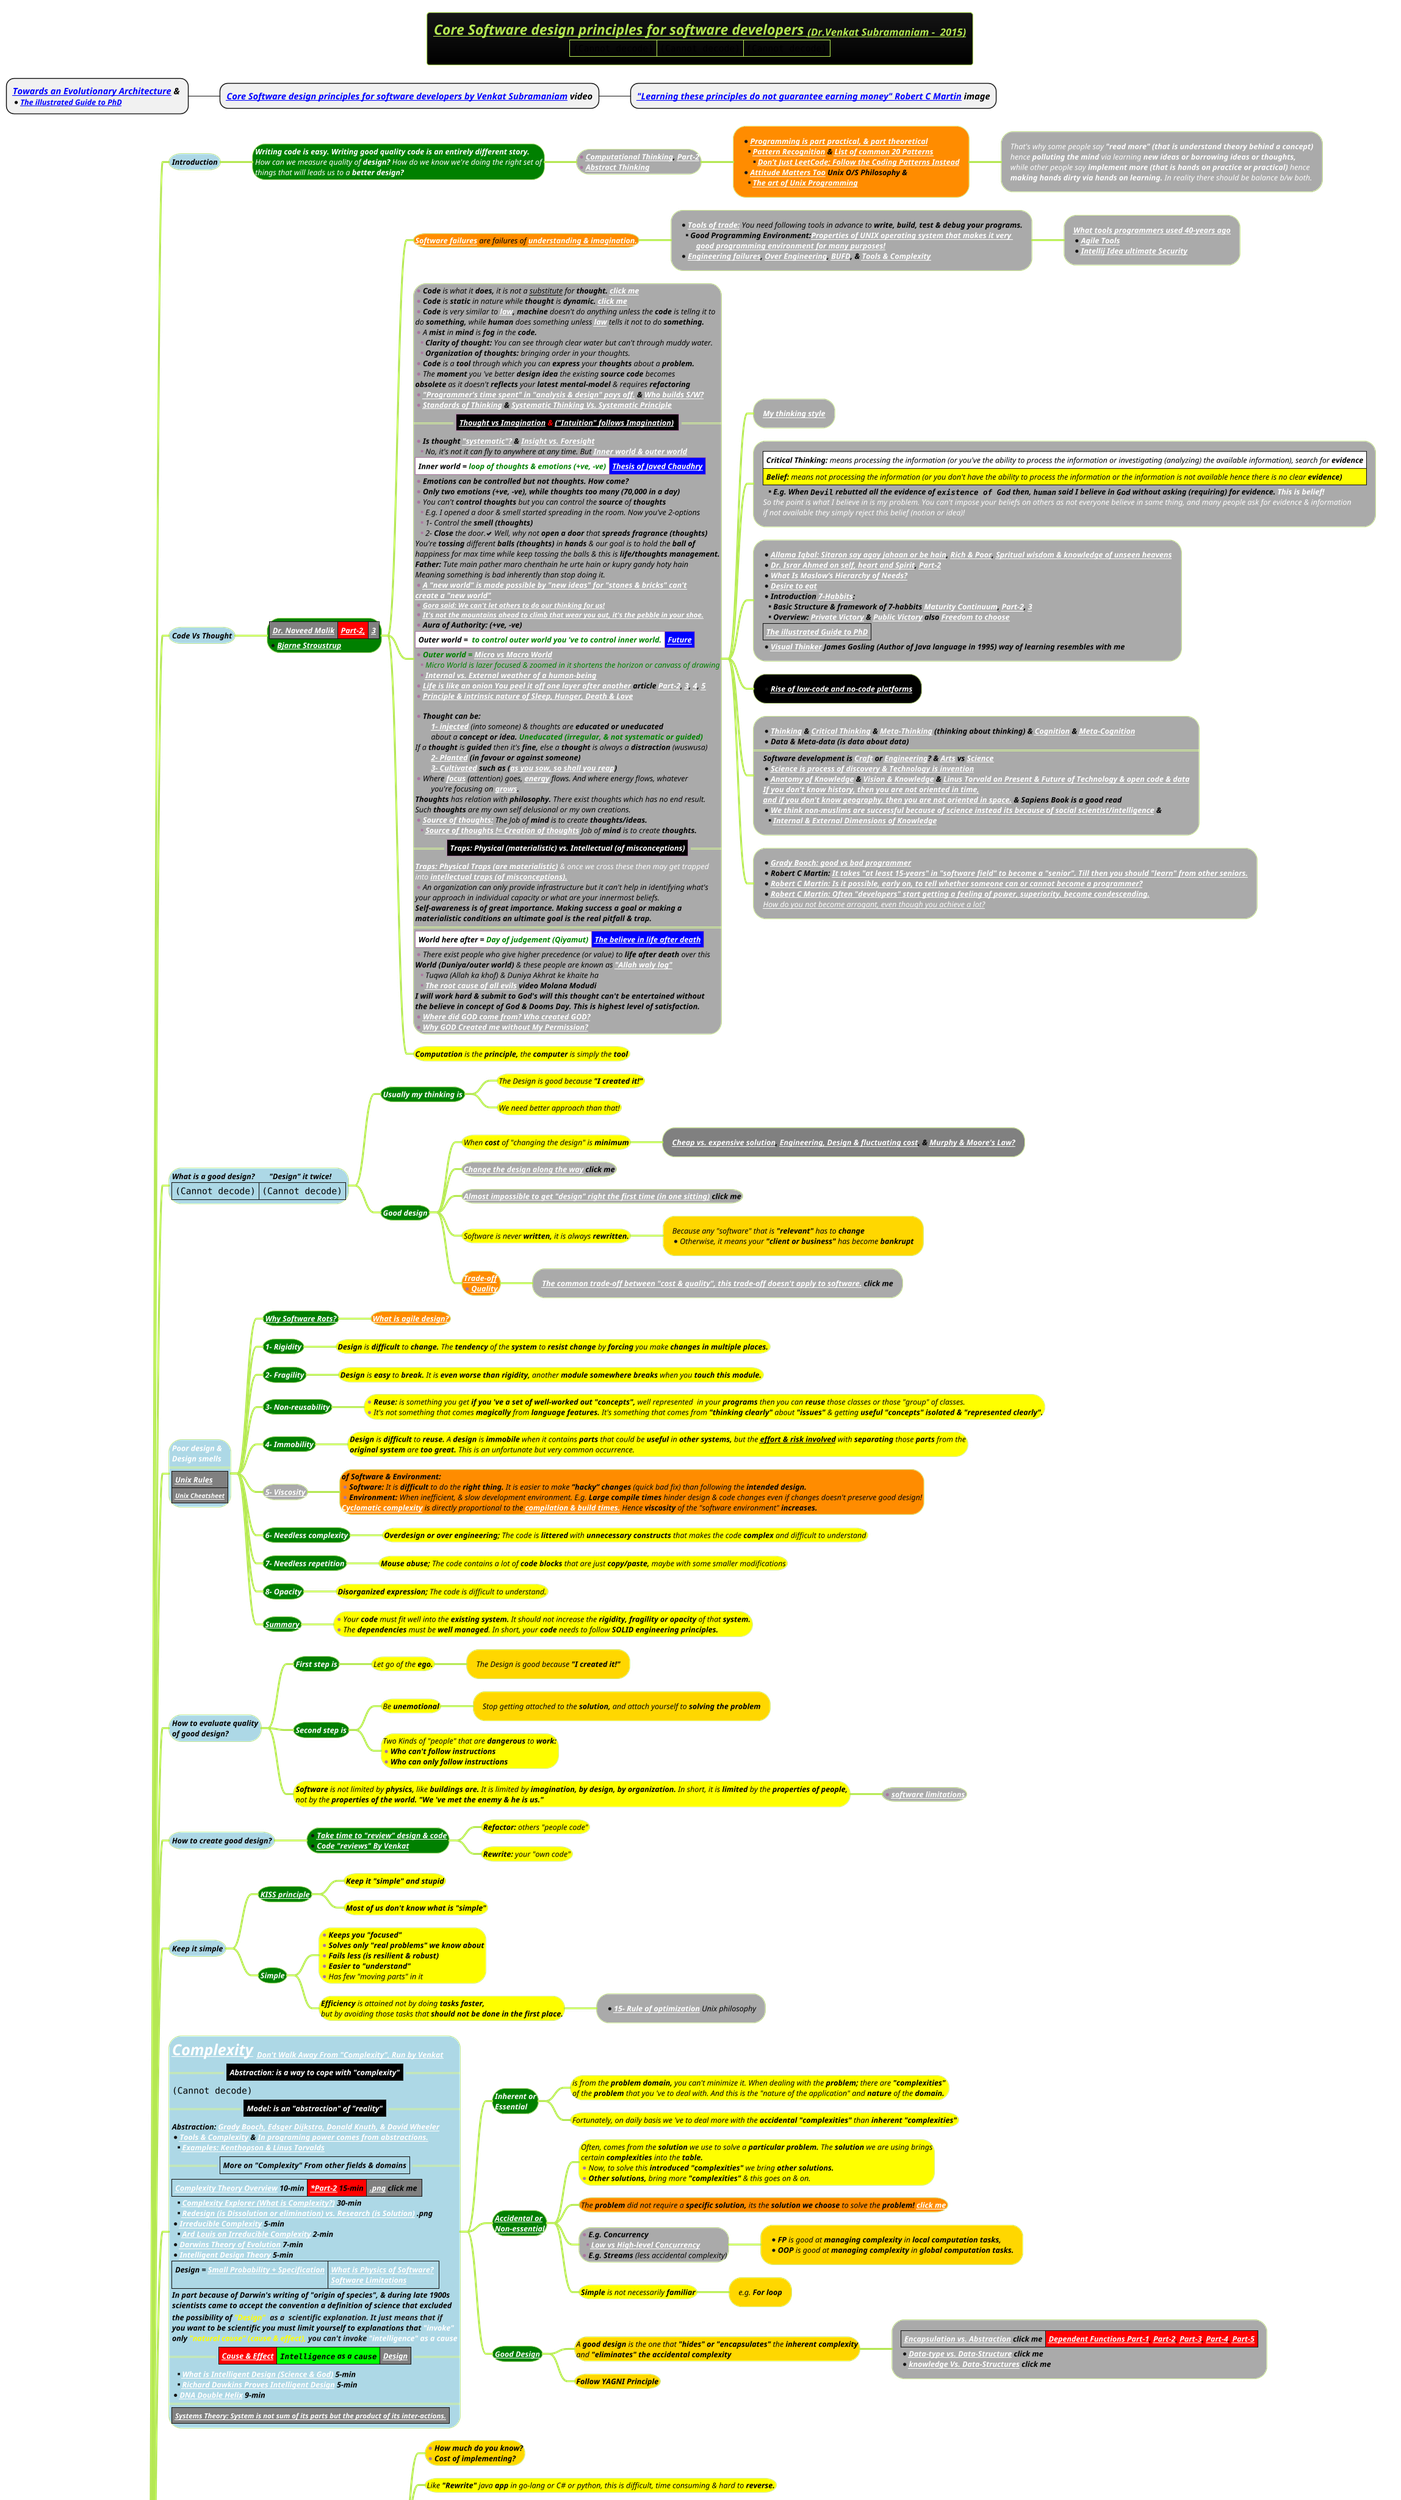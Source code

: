 @startmindmap
title =<i><b><u><size:18>Core Software design principles for software developers <size:12>(Dr.Venkat Subramaniam -  2015) \n|<img:images/img_128.jpg{scale=.35}>|<img:images/img_772.png>|<img:images/img_773.png{scale=.8}>|

* <i><b>[[docs/3-programming-languages/Venkat-Subramaniam/Towards-an-Evolutionary-Architecture.puml Towards an Evolutionary Architecture]] & \n*<i><color #black><size:12><b>[[docs/3-programming-languages/Venkat-Subramaniam/the-illustrated-guide-to-PhD.puml The illustrated Guide to PhD]]
** <i><b>[[https://www.youtube.com/watch?v=llGgO74uXMI&ab_channel=Devoxx Core Software design principles for software developers by Venkat Subramaniam]] video
*** <i><b>[[docs/3-programming-languages/Venkat-Subramaniam/images/img_59.png "Learning these principles do not guarantee earning money" Robert C Martin]] image
caption |<img:images/img_771.png>|\n|<img:images-reuseable/43-evolution-and-birth-of-new-platforms.png>|
!theme hacker
'let it stay white, you can change it to yellow if needed or green or some clear color
skinparam hyperlinkColor white

*[#darkblue] <color #white><i>Core Software design \n<color #white><i>principles for software \n<color #white><i>developers\n<img:images/img_254.png{scale=.246}>
**[#lightblue] <i><color #black><size:12>Introduction
***[#green]:<i><color #white><size:12><b>Writing code is easy. Writing good quality code is an entirely different story.
<i><color #white><size:12>How can we measure quality of **design?** How do we know we're doing the right set of
<i><color #white><size:12>things that will leads us to a <b>better design?;
****[#a] *<i><color #black><size:12><b>[[docs/3-programming-languages/Venkat-Subramaniam/images/img_268.png Computational Thinking]], [[docs/3-programming-languages/Venkat-Subramaniam/images/img_710.png Part-2]]\n*<i><color #black><size:12><b>[[docs/1-Requirement-Engineering/Abstract-Thinking.puml Abstract Thinking]]
*****[#darkorange]:*<i><color #black><size:12><b>[[docs/3-programming-languages/Venkat-Subramaniam/images/img_268.png Programming is part practical, & part theoretical]]
**<i><color #black><size:12><b>[[docs/3-programming-languages/Venkat-Subramaniam/images/img_620.png Pattern Recognition]] & [[docs/3-programming-languages/Venkat-Subramaniam/images/img_621.png List of common 20 Patterns]]
***<i><color #black><size:12><b>[[https://levelup.gitconnected.com/dont-just-leetcode-follow-the-coding-patterns-instead-4beb6a197fdb Don’t Just LeetCode; Follow the Coding Patterns Instead]]
*<i><color #black><size:12><b>[[docs/3-programming-languages/Venkat-Subramaniam/images/img_285.png Attitude Matters Too]] Unix O/S Philosophy &
**<i><color #black><size:12><b>[[docs/3-programming-languages/Venkat-Subramaniam/The-art-of-UNIX-Programming.puml The art of Unix Programming]];
******[#a]:<i><color #white><size:12>That's why some people say <b>"read more" (that is understand theory behind a concept)
<i><color #white><size:12>hence **polluting the mind** via learning <b>new ideas or borrowing ideas or thoughts,
<i><color #white><size:12>while other people say **implement more (that is hands on practice or practical)** hence
<i><color #white><size:12>**making hands dirty via hands on learning.** In reality there should be balance b/w both.;

**[#lightblue] <i><color #black><size:12>Code Vs Thought
***[#green]:|<#grey><i><color #white><size:12><b>[[docs/3-programming-languages/Venkat-Subramaniam/images/img_475.png Dr. Naveed Malik]]|<#red><i><color #white><size:12><b>[[docs/3-programming-languages/Venkat-Subramaniam/images-reuseable/56-Program-Testing.png Part-2,]]|<#grey><i><color #white><size:12><b>[[docs/3-programming-languages/Venkat-Subramaniam/images/img_0239.png 3]]|
*<i><color #white><size:12><b>[[docs/3-programming-languages/Venkat-Subramaniam/images/img_268.png Bjarne Stroustrup]];
****[#darkorange] <i><color #black><size:12>**[[docs/3-programming-languages/Venkat-Subramaniam/images/img_0239.png Software failures]]** are failures of <b>[[docs/3-programming-languages/Venkat-Subramaniam/images/img_0239.png understanding & imagination.]]

*****[#a]:*<i><color #black><size:12>**[[docs/3-programming-languages/Venkat-Subramaniam/images/img_137.png Tools of trade:]]** You need following tools in advance to <b>write, build, test & debug your programs.
**<i><color #black><size:12><b>Good Programming Environment:[[docs/3-programming-languages/Venkat-Subramaniam/images/img_786.png Properties of UNIX operating system that makes it very ]]
<i><color #black><size:12><b>\t[[docs/3-programming-languages/Venkat-Subramaniam/images/img_786.png good programming environment for many purposes!]]
*<i><color #black><size:12><b>[[docs/3-programming-languages/Venkat-Subramaniam/images/img_156.png Engineering failures]], [[docs/3-programming-languages/Venkat-Subramaniam/images/img_530.png Over Engineering]], [[docs/3-programming-languages/Venkat-Subramaniam/images/img_556.png BUFD]], & [[docs/3-programming-languages/Venkat-Subramaniam/images/img_730.png Tools & Complexity]];
******[#a]:<i><color #black><size:12><b>[[docs/3-programming-languages/Venkat-Subramaniam/images/img_284.png What tools programmers used 40-years ago]]
*<i><color #black><size:12><b>[[docs/3-programming-languages/Venkat-Subramaniam/images/img_467.png Agile Tools]]
*<i><color #black><size:12><b>[[docs/3-programming-languages/Venkat-Subramaniam/images/img_844.png Intellij Idea ultimate Security]];

****[#a]:*<i><color #black><size:12>**Code** is what it **does,** it is not a <U>substitute</u> for <b>thought. [[docs/3-programming-languages/Venkat-Subramaniam/images/img_132.png click me]]
*<i><color #black><size:12>**Code** is **static** in nature while **thought** is <b>dynamic. [[docs/3-programming-languages/Venkat-Subramaniam/images/img_133.png click me]]
*<i><color #black><size:12>**Code** is very similar to **[[docs/3-programming-languages/Venkat-Subramaniam/My-Rights-in-Legal-Interactions-in-Pakistan.puml law]], machine** doesn't do anything unless the **code** is tellng it to
<i><color #black><size:12>do **something,** while **human** does something unless **[[docs/3-programming-languages/Venkat-Subramaniam/My-Rights-in-Legal-Interactions-in-Pakistan.puml law]]** tells it not to do <b>something.
*<i><color #black><size:12>A **mist** in **mind** is **fog** in the **code.**
**<i><color #black><size:12>**Clarity of thought:** You can see through clear water but can't through muddy water.
**<i><color #black><size:12>**Organization of thoughts:** bringing order in your thoughts.
*<i><color #black><size:12>**Code** is a **tool** through which you can **express** your **thoughts** about a <b>problem.
*<i><color #black><size:12>The **moment** you 've better **design idea** the existing **source code** becomes
<i><color #black><size:12>**obsolete** as it doesn't **reflects** your **latest mental-model** & requires <b>refactoring
*<i><color #black><size:12><b>[[docs/3-programming-languages/Venkat-Subramaniam/images/img_420.png "Programmer's time spent" in "analysis & design" pays off.]] & [[docs/3-programming-languages/Venkat-Subramaniam/images/img_63.png Who builds S/W?]]
*<i><color #black><size:12><b>[[https://www.youtube.com/watch?v=wfGhuv3BlTI&list=LL&index=11&pp=gAQBiAQB&ab_channel=SystemsInnovation Standards of Thinking]] & [[docs/3-programming-languages/Venkat-Subramaniam/images/img_515.png Systematic Thinking Vs. Systematic Principle]]
==|<#black><i><color #red><size:12><b>[[docs/3-programming-languages/Venkat-Subramaniam/images/img_526.png Thought vs Imagination]] & [[docs/3-programming-languages/Venkat-Subramaniam/images/img_592.png ("Intuition" follows Imagination)]] |==
*<i><color #black><size:12><b>Is thought [[docs/3-programming-languages/Venkat-Subramaniam/images/img_515.png "systematic"?]] & [[docs/3-programming-languages/Venkat-Subramaniam/images/img_597.png Insight vs. Foresight]]
**<i><color #black><size:12>No, it's not it can fly to anywhere at any time. But <b>[[docs/3-programming-languages/Venkat-Subramaniam/inner-world-vs-outer-world.puml Inner world & outer world]]
|<#white><i><color #black><size:12><b>Inner world = <color #green>loop of thoughts & emotions (+ve, -ve)|<#blue><i><color #white><size:12><b>[[docs/3-programming-languages/Venkat-Subramaniam/images/img_516.png Thesis of Javed Chaudhry]]|
*<i><color #black><size:12><b>Emotions can be controlled but not thoughts. How come?
*<i><color #black><size:12><b>Only two emotions (+ve, -ve), while thoughts too many (70,000 in a day)
*<i><color #black><size:12>You can't **control thoughts** but you can control the **source** of <b>thoughts
**<i><color #black><size:12>E.g. I opened a door & smell started spreading in the room. Now you've 2-options
**<i><color #black><size:12>1- Control the <b>smell (thoughts)
**<i><color #black><size:12>2- **Close** the door.<&check> Well, why not **open a door** that <b>spreads fragrance (thoughts)
<i><color #black><size:12>You're **tossing** different **balls (thoughts)** in **hands** & our goal is to hold the <b>ball of
<i><color #black><size:12>happiness for max time while keep tossing the balls & this is <b>life/thoughts management.
<i><color #black><size:12>**Father:** Tute main pather maro chenthain he urte hain or kupry gandy hoty hain
<i><color #black><size:12>Meaning something is bad inherently than stop doing it.
*<i><color #black><size:12><b>[[docs/3-programming-languages/Venkat-Subramaniam/images/img_663.png A "new world" is made possible by "new ideas" for "stones & bricks" can't]]
<i><color #black><size:12><b>[[docs/3-programming-languages/Venkat-Subramaniam/images/img_663.png create a "new world"]]
*<i><color #black><size:11><b>[[docs/3-programming-languages/Venkat-Subramaniam/images/img_662.png Gora said: We can't let others to do our thinking for us!]]
*<i><color #black><size:11><b>[[docs/3-programming-languages/Venkat-Subramaniam/images/img_662.png It's not the mountains ahead to climb that wear you out, it's the pebble in your shoe.]]
*<i><color #black><size:12><b>Aura of Authority: (+ve, -ve)
|<#white><i><color #black><size:12><b>Outer world = <color #green> to control outer world you 've to <b>control inner world.|<#blue><i><color #white><size:12><b>[[docs/3-programming-languages/Venkat-Subramaniam/images/img_517.png Future]]|
*<i><color #green><size:12>**Outer world =** <b>[[docs/3-programming-languages/Venkat-Subramaniam/Micro-vs-Macro-World.puml Micro vs Macro World]]
**<i><color #green><size:12>Micro World is lazer focused & zoomed in it shortens the horizon or canvass of drawing
**<b><i><color #green><size:12>[[docs/3-programming-languages/Venkat-Subramaniam/images/img_593.png Internal vs. External weather of a human-being]]
*<i><color #black><size:12><b>[[docs/3-programming-languages/Venkat-Subramaniam/Life-is-like-an-onion-You-peel-it-off-one-layer-after-another.adoc Life is like an onion You peel it off one layer after another]] article [[docs/3-programming-languages/Venkat-Subramaniam/images/img_641.png Part-2]], [[docs/3-programming-languages/Venkat-Subramaniam/images/img_642.png 3]], [[docs/3-programming-languages/Venkat-Subramaniam/images/img_643.png 4]], [[docs/3-programming-languages/Venkat-Subramaniam/images/img_644.png 5]]
*<i><color #black><size:12>**[[docs/3-programming-languages/Venkat-Subramaniam/images/img_646.png Principle & intrinsic nature of Sleep, Hunger, Death & Love]]**

*<i><color #black><size:12>**Thought can be:**
<i><color #black><size:12>\t**[[docs/3-programming-languages/Venkat-Subramaniam/images/img_2.jpg 1- injected]]** (into someone) & thoughts are <b>educated or uneducated
<i><color #black><size:12>\tabout a <b>concept or idea. <color #green>Uneducated (irregular, & not systematic or guided)
<i><color #black><size:12>If a **thought** is **guided** then it's **fine,** else a **thought** is always a **distraction** (wuswusa)
<i><color #black><size:12><b>\t[[docs/3-programming-languages/Venkat-Subramaniam/images/img_2.jpg 2- Planted]] (in favour or against someone)
<i><color #black><size:12><b>\t[[docs/3-programming-languages/Venkat-Subramaniam/images/img_2.jpg 3- Cultivated]] such as ([[docs/3-programming-languages/Venkat-Subramaniam/images/img_622.png as you sow, so shall you reap]])
*<i><color #black><size:12>Where **[[docs/3-programming-languages/Venkat-Subramaniam/images/img_660.png focus]]** (attention) goes, **[[docs/3-programming-languages/Venkat-Subramaniam/images/img_660.png energy]]** flows. And where energy flows, whatever
<i><color #black><size:12>\tyou're focusing on <b>[[docs/3-programming-languages/Venkat-Subramaniam/images/img_660.png grows]].
<i><color #black><size:12>**Thoughts** has relation with **philosophy.** There exist thoughts which has no end result.
<i><color #black><size:12>Such **thoughts** are my own self delusional or my own creations.
*<i><color #black><size:12>**[[docs/3-programming-languages/Venkat-Subramaniam/inner-world-vs-outer-world.puml Source of thoughts:]]** The Job of **mind** is to create <b>thoughts/ideas.
**<i><color #black><size:12>**[[docs/3-programming-languages/Venkat-Subramaniam/images/img_513.png Source of thoughts != Creation of thoughts]]** Job of **mind** is to create <b>thoughts.
==|<#black><i><color #white><size:12><b>Traps: Physical (materialistic) vs. Intellectual (of misconceptions)|==
<i><color #white><size:12>**[[docs/3-programming-languages/Venkat-Subramaniam/images/img_350.png Traps: Physical Traps (are materialistic)]]** & once we cross these then may get trapped
<i><color #white><size:12>into <b>[[docs/3-programming-languages/Venkat-Subramaniam/images/img_350.png intellectual traps (of misconceptions).]]
*<i><size:12><color #black>An organization can only provide infrastructure but it can't help in identifying what's
<i><size:12><color #black>your approach in individual capacity or what are your innermost beliefs.
<i><size:12><color #black><b>Self-awareness is of great importance. Making success a goal or making a
<i><size:12><color #black><b>materialistic conditions an ultimate goal is the real pitfall & trap.
====
|<#white><i><color #black><size:12><b>World here after =<color #green> Day of judgement (Qiyamut)|<#blue><i><color #white><size:12><b>[[https://www.youtube.com/watch?v=YWV1A0j69CI&ab_channel=HidayahVictory The believe in life after death]]|
*<i><color #black><size:12>There exist people who give higher precedence (or value) to **life after death** over this
<i><color #black><size:12>**World (Duniya/outer world)** & these people are known as <b>[[docs/3-programming-languages/Venkat-Subramaniam/images/img_563.png "Allah waly log"]]
**<i><color #black><size:12>Tuqwa (Allah ka khof) & Duniya Akhrat ke khaite ha
**<i><color #black><size:12><b>[[https://www.youtube.com/watch?v=CLhHwVy5sZQ&list=LL&index=15&ab_channel=Let%27sExploreOurDeen The root cause of all evils]] video Molana Modudi
<i><color #black><size:12><b>I will work hard & submit to God's will this thought can't be entertained without
<i><color #black><size:12><b>the believe in concept of God & Dooms Day. This is highest level of satisfaction.
*<i><color #black><size:12><b>[[https://www.youtube.com/watch?v=YWV1A0j69CI&ab_channel=HidayahVictory Where did GOD come from? Who created GOD?]]
*<i><color #black><size:12><b>[[https://www.youtube.com/watch?v=5Vt3tPgJkcY&t=246s&ab_channel=HidayahPortal Why GOD Created me without My Permission?]];

*****[#a] <i><color #black><size:12><b>[[docs/3-programming-languages/Venkat-Subramaniam/images/img_861.png My thinking style]]
*****[#a]:|<#white><i><color #black><size:12><b>Critical Thinking: </b>means processing the information (or you've the ability to process the information or investigating (analyzing) the available information), search for <b>evidence|
|<#yellow><i><color #black><size:12><b>Belief: </b>means not processing the information (or you don't have the ability to process the information or the information is not available hence there is no clear <b>evidence)|
**<i><color #black><size:12><b>E.g. When ""Devil"" rebutted all the evidence of ""existence of God"" then, ""human"" said I believe in ""God"" without asking (requiring) for evidence. <color #white>This is belief!
<i><color #white><size:12>So the point is what I believe in is my problem. You can't impose your beliefs on others as not everyone believe in same thing, and many people ask for evidence & information
<i><color #white><size:12>if not available they simply reject this belief (notion or idea)!;

*****[#a]:*<i><color #black><size:12><b>[[docs/3-programming-languages/Venkat-Subramaniam/images/img_647.png Allama Iqbal: Sitaron say agay jahaan or be hain]], [[docs/3-programming-languages/Venkat-Subramaniam/images/img_664.png Rich & Poor]], [[docs/3-programming-languages/Venkat-Subramaniam/images/img_665.png Spritual wisdom & knowledge of unseen heavens]]
*<i><color #black><size:12><b>[[docs/3-programming-languages/Venkat-Subramaniam/images/img_648.png Dr. Israr Ahmed on self, heart and Spirit]], [[docs/3-programming-languages/Venkat-Subramaniam/images/img_649.png Part-2]]
*<i><color #black><size:12><b>[[docs/3-programming-languages/Venkat-Subramaniam/images/img_650.png What Is Maslow’s Hierarchy of Needs?]]
*<i><color #black><size:12><b>[[docs/3-programming-languages/Venkat-Subramaniam/images/img_651.png Desire to eat]]
*<i><color #black><size:12><b>Introduction [[docs/3-programming-languages/Venkat-Subramaniam/images/img_653.png 7-Habbits]]:
**<i><color #black><size:12><b>Basic Structure & framework of 7-habbits [[docs/3-programming-languages/Venkat-Subramaniam/images/img_657.png Maturity Continuum]], [[docs/3-programming-languages/Venkat-Subramaniam/images/img_658.png Part-2]], [[docs/3-programming-languages/Venkat-Subramaniam/images/img_659.png 3]]
**<i><color #black><size:12><b>Overview: [[docs/3-programming-languages/Venkat-Subramaniam/images/img_654.png Private Victory]] & [[docs/3-programming-languages/Venkat-Subramaniam/images/img_655.png Public Victory]] also [[docs/3-programming-languages/Venkat-Subramaniam/images/img_656.png Freedom to choose]]
|<i><color #black><size:12><b>[[docs/3-programming-languages/Venkat-Subramaniam/the-illustrated-guide-to-PhD.puml The illustrated Guide to PhD]]|
*<i><color #black><size:12><b>[[docs/3-programming-languages/Venkat-Subramaniam/images/img_827.png Visual Thinker]] James Gosling (Author of Java language in 1995) way of learning resembles with me;

*****[#black] *<i><color #black><size:12><b>[[docs/3-programming-languages/Venkat-Subramaniam/images/img_629.png Rise of low-code and no-code platforms]]

*****[#a]:*<i><color #black><size:12><b>[[docs/1-Requirement-Engineering/Critical-Thinking.puml Thinking]] & [[docs/1-Requirement-Engineering/Critical-Thinking.puml Critical Thinking]] & [[docs/1-Requirement-Engineering/Critical-Thinking.puml Meta-Thinking]] (thinking about thinking) & [[docs/1-Requirement-Engineering/Critical-Thinking.puml Cognition]] & [[docs/1-Requirement-Engineering/Critical-Thinking.puml Meta-Cognition]]
*<i><color #black><size:12><b>Data & Meta-data (is data about data)
====
<i><color #black><size:12><b>Software development is [[docs/3-programming-languages/Venkat-Subramaniam/images/img_577.png Craft]] or [[docs/3-programming-languages/Venkat-Subramaniam/images/img_576.png Engineering]]? & [[docs/3-programming-languages/Venkat-Subramaniam/images/img_579.png Arts]] vs [[docs/3-programming-languages/Venkat-Subramaniam/images/img_578.png Science]]
*<i><color #black><size:12><b>[[docs/3-programming-languages/Venkat-Subramaniam/images/img_591.png Science is process of discovery & Technology is invention]]
*<i><color #black><size:12><b>[[docs/books/selfanalysis/anatomy-of-knowledge.puml Anatomy of Knowledge]] & [[docs/3-programming-languages/Venkat-Subramaniam/images/img_779.png Vision & Knowledge]] & [[docs/3-programming-languages/Venkat-Subramaniam/images/img_780.png Linus Torvald on Present & Future of Technology & open code & data]]
<i><color #black><size:12><b>[[docs/3-programming-languages/Venkat-Subramaniam/images/img_594.png If you don't know history, then you are not oriented in time,]]
<i><color #black><size:12><b>[[docs/3-programming-languages/Venkat-Subramaniam/images/img_594.png and if you don't know geography, then you are not oriented in space.]] & Sapiens Book is a good read
*<i><color #black><size:12><b>[[docs/3-programming-languages/Venkat-Subramaniam/images/img_595.png We think non-muslims are successful because of science instead its because of social scientist/intelligence]] &
**<i><color #black><size:12><b>[[docs/3-programming-languages/Venkat-Subramaniam/images/img_595.png Internal & External Dimensions of Knowledge]];

*****[#a]:*<i><color #black><size:12><b>[[docs/3-programming-languages/Venkat-Subramaniam/images/img_134.png Grady Booch: good vs bad programmer]]
*<i><color #black><size:12><b>Robert C Martin: [[docs/3-programming-languages/Venkat-Subramaniam/images/img_146.png It takes "at least 15-years" in "software field" to become a "senior". Till then you should "learn" from other seniors.]]
*<i><color #black><size:12><b>[[docs/3-programming-languages/Venkat-Subramaniam/images/img_135.png Robert C Martin: Is it possible, early on, to tell whether someone can or cannot become a programmer?]]
*<i><color #black><size:12><b>[[docs/3-programming-languages/Venkat-Subramaniam/images/img_136.png Robert C Martin: Often "developers" start getting a feeling of power, superiority, become condescending.]]
<i><color #black><size:12>[[docs/3-programming-languages/Venkat-Subramaniam/images/img_136.png How do you not become arrogant, even though you achieve a lot?]];

****[#yellow] <i><color #black><size:12>**Computation** is the **principle,** the **computer** is simply the <b>tool
**[#lightblue]:<i><color #black><size:12>What is a good design? \t "Design" it twice!
|<img:images/img_600.png{scale=.4}>|<img:images/img_709.png{scale=.72}>|;
***[#green] <i><color #white><size:12><b>Usually my thinking is
****[#yellow] <i><color #black><size:12>The Design is good because <b>"I created it!"
****[#yellow] <i><color #black><size:12>We need better approach than that!
***[#green] <i><color #white><size:12><b>Good design
****[#yellow] <i><color #black><size:12>When **cost** of "changing the design" is <b>minimum
*****[#grey] <b><i><color #black><size:12>[[docs/3-programming-languages/Venkat-Subramaniam/images/img_741.png Cheap vs. expensive solution]], [[docs/3-programming-languages/Venkat-Subramaniam/images/img_752.png Engineering, Design & fluctuating cost]], & [[docs/3-programming-languages/Venkat-Subramaniam/images/img_274.png Murphy & Moore's Law?]]
****[#a] <b><i><color #black><size:12>[[docs/3-programming-languages/Venkat-Subramaniam/images/img_98.png Change the design along the way]] click me
****[#a] <i><color #black><size:12><b>[[docs/3-programming-languages/Venkat-Subramaniam/images/img_98.png Almost impossible to get "design" right the first time (in one sitting)]] click me
****[#yellow] <i><color #black><size:12>Software is never **written,** it is always <b>rewritten.
*****[#gold] <i><color #black><size:12>Because any "software" that is **"relevant"** has to <b>change\n*<i><color #black><size:12>Otherwise, it means your **"client or business"** has become <b>bankrupt
****[#darkorange] <i><color #white><size:12><b>[[docs/3-programming-languages/Venkat-Subramaniam/images/img_241.png Trade-off]] \n*<i><color #white><size:12><b>[[docs/3-programming-languages/Venkat-Subramaniam/images-reuseable/36-software-architecture-charateristics.png Quality]]
*****[#a] <b><i><color #black><size:12>[[docs/3-programming-languages/Venkat-Subramaniam/images/img_241.png The common trade-off between "cost & quality", this trade-off doesn't apply to software.]] click me

**[#lightblue] <i><color #white><size:12><b>Poor design &\n<i><color #white><size:12><b>Design smells \n====\n|<#grey><i><color #white><size:12><b>[[docs/3-programming-languages/Venkat-Subramaniam/images/img_719.png Unix Rules]]|\n|<#grey><i><color #white><size:10><b>[[docs/3-programming-languages/Venkat-Subramaniam/images/img_707.drawio.png Unix Cheatsheet]]|
***[#green] <i><color #white><size:12><b>[[docs/3-programming-languages/Venkat-Subramaniam/what-is-agile-design.puml Why Software Rots?]]
****[#darkorange] <i><color #white><size:12><b>[[docs/3-programming-languages/Venkat-Subramaniam/what-is-agile-design.puml What is agile design?]]
***[#green] <i><color #white><size:12><b>1- Rigidity
****[#yellow] <i><color #black><size:12>**Design** is **difficult** to <b>change.</b> The **tendency** of the **system** to **resist change** by **forcing** you make <b>changes in multiple places.
***[#green] <i><color #white><size:12><b>2- Fragility
****[#yellow] <i><color #black><size:12>**Design** is **easy** to <b>break. </b>It is **even worse than rigidity,** another **module somewhere breaks** when you <b>touch this module.
***[#green] <i><color #white><size:12><b>3- Non-reusability
****[#yellow]:*<i><color #black><size:12>**Reuse:** is something you get **if you 've a set of well-worked out "concepts",** well represented  in your **programs** then you can **reuse** those classes or those "group" of classes.
*<i><color #black><size:12>It's not something that comes **magically** from **language features.** It's something that comes from **"thinking clearly"** about **"issues"** & getting <b>useful "concepts" isolated & "represented clearly".;
***[#green] <i><color #white><size:12><b>4- Immobility
****[#yellow]:<i><color #black><size:12>**Design** is **difficult** to <b>reuse.</b> A **design** is **immobile** when it contains **parts** that could be **useful** in **other systems,** but the <u><b>effort & risk involved</b></u> with **separating** those **parts** from the
<i><color #black><size:12>**original system** are **too great.** This is an unfortunate but very common occurrence.;
***[#a] <i><color #white><size:12><b>[[docs/3-programming-languages/Venkat-Subramaniam/images/img_511.png 5- Viscosity]]
****[#darkorange]:<i><color #black><size:12><b>of Software & Environment:
*<i><color #black><size:12>**Software:** It is **difficult** to do the <b>right thing.</b> It is easier to make **”hacky” changes** (quick bad fix) than following the <b>intended design.
*<i><color #black><size:12>**Environment:** When inefficient, & slow development environment. E.g. **Large compile times** hinder design & code changes even if changes doesn't preserve good design!
<i><color #black><size:12>**[[docs/3-programming-languages/Venkat-Subramaniam/images/img_661.png Cyclomatic complexity]]** is directly proportional to the <b>[[docs/3-programming-languages/Venkat-Subramaniam/images/img_661.png compilation & build times.]]</b> Hence **viscosity** of the "software environment" <b>increases.;
***[#green] <i><color #white><size:12><b>6- Needless complexity
****[#yellow] <i><color #black><size:12><b>Overdesign or over engineering;</b> The code is **littered** with **unnecessary constructs** that makes the code **complex** and difficult to understand
***[#green] <i><color #white><size:12><b>7- Needless repetition
****[#yellow] <i><color #black><size:12><b>Mouse abuse;</b> The code contains a lot of **code blocks** that are just **copy/paste,** maybe with some smaller modifications
***[#green] <i><color #white><size:12><b>8- Opacity
****[#yellow] <i><color #black><size:12><b>Disorganized expression;</b> The code is difficult to understand.
***[#green] <i><color #white><size:12><b>[[docs/3-programming-languages/Venkat-Subramaniam/images/img_468.png Summary]]
****[#yellow] *<i><color #black><size:12>Your **code** must fit well into the **existing system.** It should not increase the **rigidity, fragility or opacity** of that <b>system.\n*<i><color #black><size:12>The **dependencies** must be **well managed**. In short, your **code** needs to follow <b>SOLID engineering principles.
**[#lightblue] <i><color #black><size:12>How to evaluate quality\n<i><color #black><size:12>of good design?
***[#green] <i><color #white><size:12><b>First step is
****[#yellow] <i><color #black><size:12>Let go of the <b>ego.
*****[#gold] <i><color #black><size:12>The Design is good because <b>"I created it!"
***[#green] <i><color #white><size:12><b>Second step is
****[#yellow] <i><color #black><size:12>Be <b>unemotional
*****[#gold] <i><color #black><size:12>Stop getting attached to the **solution,** and attach yourself to <b>solving the problem
****[#yellow] <i><color #black><size:12>Two Kinds of "people" that are **dangerous** to <b>work:\n*<b><i><color #black><size:12>Who can't follow instructions \n*<b><i><color #black><size:12>Who can only follow instructions
***[#yellow] <i><color #black><size:12>**Software** is not limited by **physics,** like **buildings are.** It is limited by **imagination, by design, by organization.** In short, it is **limited** by the <b>properties of people,\n<i><color #black><size:12>not by the <b>properties of the world. "We 've met the enemy & he is us."
****[#a] *<b><i><color #black><size:12>[[docs/1-Requirement-Engineering/Software-Limitations.puml software limitations]]

**[#lightblue] <i><color #black><size:12>How to create good design?
***[#green] *<i><color #white><size:12><b>[[docs/3-programming-languages/Venkat-Subramaniam/images/img_131.png Take time to "review" design & code]] \n*<i><color #white><size:12><b>[[docs/3-programming-languages/Venkat-Subramaniam/Code-Review-you-said.puml Code "reviews" By Venkat]]
****[#yellow] <i><color #black><size:12><b>Refactor:</b> others "people code"
****[#yellow] <i><color #black><size:12><b>Rewrite:</b> your "own code"



**[#lightblue] <i><color #black><size:12>Keep it simple
***[#green] <i><color #white><size:12><b>[[docs/3-programming-languages/Venkat-Subramaniam/images/img_721.png KISS principle]]
****[#yellow] <i><color #black><size:12><b>Keep it "simple" and stupid
****[#yellow] <i><color #black><size:12><b>Most of us don't know what is <b>"simple"

***[#green] <i><color #white><size:12><b>Simple
****[#yellow]:*<i><color #black><size:12><b>Keeps you "focused"
*<i><color #black><size:12><b>Solves only "real problems" we know about
*<i><color #black><size:12><b>Fails less (is resilient & robust)
*<i><color #black><size:12><b>Easier to "understand"
*<i><color #black><size:12>Has few "moving parts" in it;

****[#yellow] <i><color #black><size:12><b>Efficiency</b> is attained not by doing <b>tasks faster,\n<i><color #black><size:12>but by avoiding those tasks that <b>should not be done in the first place.
*****[#a] *<i><color #black><size:12>**[[docs/3-programming-languages/Venkat-Subramaniam/images/img_718.png 15- Rule of optimization]]** Unix philosophy
**[#lightblue]:<i><color #black><size:24>[[docs/3-programming-languages/Venkat-Subramaniam/images/complexity-knowledge-and-Modularity.jpg Complexity]] <size:12>[[docs/3-programming-languages/Venkat-Subramaniam/Do-not-Walk-Away-From-Complexity-Run.puml Don't Walk Away From "Complexity", Run by Venkat]]
==|<#black><b><i><color #white><size:12>Abstraction: is a way to cope with "complexity"|==
<img:images/img_32.png>
==|<#black><i><color #white><size:12>Model: is an "abstraction" of "reality"|==
<i><color #black><size:12>Abstraction: [[docs/3-programming-languages/Venkat-Subramaniam/images/img_617.png Grady Booch, Edsger Dijkstra, Donald Knuth, & David Wheeler]]
*<i><color #black><size:12>[[docs/3-programming-languages/Venkat-Subramaniam/images/img_730.png Tools & Complexity]] & [[docs/3-programming-languages/Venkat-Subramaniam/images/img_805.png In programing power comes from abstractions.]]
**<i><color #black><size:12>[[docs/3-programming-languages/Venkat-Subramaniam/images/img_805.png Examples: Kenthopson & Linus Torvalds]]
==|<i><color #black><size:12>More on "Complexity" From other fields & domains|==
|<i><color #black><size:12>[[https://www.youtube.com/watch?v=i-ladOjo1QA&list=LL&index=13&t=9s Complexity Theory Overview]] 10-min|<#red><i><color #black><size:12>[[https://www.youtube.com/watch?v=MRwZQGdllDY&t=15s&ab_channel=ContinuousDelivery *Part-2]] 15-min|<#grey><i><color #black><size:12>[[docs/3-programming-languages/Venkat-Subramaniam/images/img_859.png .png]] click me |
**<i><color #black><size:12>[[https://www.youtube.com/watch?v=i-ladOjo1QA&list=LL&index=13&t=9s Complexity Explorer (What is Complexity?)]] 30-min
**<i><color #black><size:12>[[docs/3-programming-languages/Venkat-Subramaniam/images/img_514.png Redesign (is Dissolution or elimination) vs. Research (is Solution)]] .png
*<i><color #black><size:12>[[https://www.youtube.com/watch?v=VLlJXn0XOFg&list=LL&index=6&ab_channel=DiscoveryScience Irreducible Complexity]] 5-min
**<i><color #black><size:12>[[https://www.youtube.com/watch?v=Cws74kULQuA&list=LL&index=6&pp=gAQBiAQB&ab_channel=BioLogos Ard Louis on Irreducible Complexity]] 2-min
*<i><color #black><size:12>[[https://www.youtube.com/watch?v=CWtCakPk9eM&list=LL&index=2&t=6s&ab_channel=RandallChristopherNiles Darwins Theory of Evolution]] 7-min
*<i><color #black><size:12>[[https://www.youtube.com/watch?v=NjsIn7yd2x8&list=LL&index=3&t=87s&ab_channel=RandallChristopherNiles Intelligent Design Theory]] 5-min
|<i><color #black><size:12>Design = <color #yellow>[[docs/3-programming-languages/Venkat-Subramaniam/images/img_596.png Small Probability + Specification]]|<i><color #black><size:12>[[docs/3-programming-languages/Venkat-Subramaniam/images/img_239.png What is Physics of Software?]] \n<i><color #black><size:12>[[docs/1-Requirement-Engineering/Software-Limitations.puml Software Limitations]]|
<i><color #black><size:12>In part because of Darwin's writing of "origin of species", & during late 1900s
<i><color #black><size:12>scientists came to accept the convention a definition of science that excluded
<i><color #black><size:12>the possibility of <color #yellow>"Design" </color> <size:12>as a  scientific explanation. It just means that if
<i><color #black><size:12>you want to be scientific you must limit yourself to explanations that <color #white>"invoke"
<i><color #black><size:12>only <color #yellow>"natural cause" (cause & effect), </color><size:12>you can't invoke <color #white>"intelligence" as a cause
==|<#red><i><color #black><size:12>[[docs/3-programming-languages/Venkat-Subramaniam/images/img_859.png Cause & Effect]]|<#lime><i><color #black><size:12>""Intelligence"" as a ""cause""|<#grey><i><color #black><size:12>[[docs/3-programming-languages/Venkat-Subramaniam/images/img_596.png Design]]|==
**<i><color #black><size:12>[[https://www.youtube.com/watch?v=_5SQE0rp5gI&list=LL&index=3&t=160s&pp=gAQBiAQB&ab_channel=PragerU What is Intelligent Design (Science & God)]] 5-min
**<i><color #black><size:12>[[https://www.youtube.com/watch?v=prFZTMIKOi4&list=LL&index=5&t=254s&ab_channel=VerdantServant Richard Dawkins Proves Intelligent Design]] 5-min
*<i><color #black><size:12>[[https://www.youtube.com/watch?v=NvtvqGdMJbo&list=LL&index=14&ab_channel=RandallChristopherNiles DNA Double Helix]] 9-min
====
|<#grey><i><color #black><size:11>[[docs/3-programming-languages/Venkat-Subramaniam/images/img_354.png Systems Theory: System is not sum of its parts but the product of its inter-actions.]]|;

***[#green] <i><color #white><size:12><b>Inherent or\n<i><color #white><size:12><b>Essential
****[#yellow] <i><color #black><size:12>is from the **problem domain,** you can't minimize it. When dealing with the **problem;** there are **"complexities"** \n<i><color #black><size:12>of the **problem** that you 've to deal with. And this is the "nature of the application" and **nature** of the <b>domain.
****[#yellow] <i><color #black><size:12>Fortunately, on daily basis we 've to deal more with the <b>accidental "complexities"</b> than <b>inherent "complexities"
***[#green] <i><color #white><size:12><b>[[docs/3-programming-languages/Venkat-Subramaniam/images/img_764.png Accidental or]]\n<i><color #white><size:12><b>[[docs/3-programming-languages/Venkat-Subramaniam/images/img_764.png Non-essential]]
****[#yellow]:<i><color #black><size:12>Often, comes from the **solution** we use to solve a **particular problem.** The **solution** we are using brings
<i><color #black><size:12>certain **complexities** into the <b>table.
*<i><color #black><size:12>Now, to solve this **introduced "complexities"** we bring <b>other solutions.
*<i><color #black><size:12>**Other solutions,** bring more **"complexities"** & this goes on & on.;
****[#darkorange] <i><color #black><size:12>The **problem** did not require a **specific solution,** its the **solution we choose** to solve the <b>problem! [[docs/3-programming-languages/Venkat-Subramaniam/images/img_764.png click me]]
****[#a] *<i><color #black><size:12><b>E.g. Concurrency \n**<i><color #black><size:12><b>[[docs/3-programming-languages/Venkat-Subramaniam/Imperative-vs-Functional-Which-one-to-Choose.puml Low vs High-level Concurrency]] \n*<i><color #black><size:12><b>E.g. Streams </b>(less accidental complexity)
*****[#gold] *<i><color #black><size:12>**FP** is good at **managing complexity** in **local computation tasks,** \n*<i><color #black><size:12>**OOP** is good at **managing complexity** in <b>global computation tasks.
****[#yellow] <i><color #black><size:12>**Simple** is not necessarily <b>familiar
*****[#gold] <i><color #black><size:12>e.g. <b>For loop
***[#green] <i><color #white><size:12><b>[[docs/3-programming-languages/Venkat-Subramaniam/images/img_636.png Good Design]]
****[#gold] <i><color #black><size:12>A **good design** is the one that **"hides" or "encapsulates"** the <b>inherent complexity\n<i><color #black><size:12>and <b>"eliminates" the <b>accidental complexity
*****[#a]:|<b><i><color #black><size:12>[[docs/3-programming-languages/Venkat-Subramaniam/images/img_346.png Encapsulation vs. Abstraction]] click me|<#red><i><color #black><size:12><b>[[docs/3-programming-languages/Venkat-Subramaniam/images/img_495.png Dependent Functions Part-1]], [[docs/3-programming-languages/Venkat-Subramaniam/images/img_496.png Part-2]], [[docs/3-programming-languages/Venkat-Subramaniam/images/img_497.png Part-3]], [[docs/3-programming-languages/Venkat-Subramaniam/images/img_498.png Part-4]], [[docs/3-programming-languages/Venkat-Subramaniam/images/img_499.png Part-5]]|
*<b><i><color #black><size:12>[[docs/3-programming-languages/Venkat-Subramaniam/images/img_346.png Data-type vs. Data-Structure]] click me
*<b><i><color #black><size:12>[[docs/3-programming-languages/Venkat-Subramaniam/images/knowledge-and-data-structure.drawio.png knowledge Vs. Data-Structures]] click me;
****[#gold] <i><color #black><size:12><b>Follow YAGNI Principle
**[#lightblue] <i><color #black><size:12>Think YAGNI
***[#green] <i><color #white><size:12><b>You are not goona need it yet!
***[#green] <i><color #white><size:12><b>When should I implement something?
****[#gold] *<i><color #black><size:12><b>How much do you know? \n*<i><color #black><size:12><b>Cost of implementing?
****[#yellow] <i><color #black><size:12>Like **"Rewrite"** java **app** in go-lang or C# or python, this is difficult, time consuming & hard to <b>reverse.
****[#yellow]:<i><color #black><size:12>The more you are **couple to a decision** the harder it is to **reverse,** introduce **indirection** to increase <b>reversibility.
*<i><color #black><size:12>**Donaldth Knuth:** People 've written **thesis & research papers** on polymorphism & **late binding** to achieve <b>YAGNI (via deferred decisions). ;

****[#a]:<i><color #black><size:12>Things which are irreversible (expensive to change) **postponed** them till the end of the <b>implementation.
*<b><i><color #black><size:12>Why don't we postpone?
**<b><i><color #green><size:12>Because we are afraid!
*<b><i><color #black><size:12>[[docs/books/1-books-backlog/software-testing/gif/testing.adoc If you want to "postpone" we need to 've good "automated testing". (TDD) levels]] click gif;
*****[#a] <b><i><color #black><size:12>[[docs/3-programming-languages/Venkat-Subramaniam/images/img_614.png Testing or (TDD) is Self Testing Code]]
****[#yellow] <i><color #black><size:12>Database decisions, libraries and frameworks decisions etc.
*****[#a] *<b><i><color #black><size:12>[[docs/3-programming-languages/Venkat-Subramaniam/mixed-paradigms-(the-method-to-madness).puml Choosing programing language venkat-subramaniam]] \n*<i><b>[[docs/3-programming-languages/Venkat-Subramaniam/Towards-an-Evolutionary-Architecture.puml Towards an Evolutionary Architecture]]
****[#darkorange] <i><color #black><size:16>**[[docs/1-Requirement-Engineering/MVP-PoC-and-case-study/Prototyping.puml Prototyping]]** is helpful. \n*<i><color #black><size:12>**[[docs/3-programming-languages/Venkat-Subramaniam/images/img_718.png 15- Rule of optimization]]** Unix philosophy
*****[#a] <i><color #black><size:12>[[docs/3-programming-languages/Venkat-Subramaniam/images/img_864.png more on optimization & algorithms]]
****[#yellow] <i><color #black><size:12>**YAGNI principle** is not goona help you, if you 've very <b>poor (slow) feedback loop

**[#lightblue]:<i><color #black><size:18>[[docs/3-programming-languages/Venkat-Subramaniam/images/img_76.png Cohesion]]
*<i><color #black><size:12>[[docs/3-programming-languages/Venkat-Subramaniam/images/img_500.png Part-1]]
*<i><color #black><size:12>[[docs/3-programming-languages/Venkat-Subramaniam/images/img_501.png Part-2]]
*<i><color #black><size:12>[[docs/3-programming-languages/Venkat-Subramaniam/images/img_502.png Part-3]]
*<i><color #black><size:12>[[docs/3-programming-languages/Venkat-Subramaniam/images/img_503.png Part-4]];
***[#green] <i><color #white><size:12><b>Where a piece of code is narrow, "focused"\n<i><color #white><size:12><b>& does one thing & does one thing well!
****[#yellow] <i><color #black><size:12>We want software to change, but not too <b>(expensive to change)
****[#yellow] <i><color #black><size:12>If a "code" is **"cohesive",** it has to <b>change less "frequently"
***[#green] <i><color #white><size:12><b>Like things stay together, and unlike things stay apart
****[#yellow] <i><color #black><size:12>**"Code that deals"** with **database** is different than **"code that deals"** with <b>XML processing
****[#a] <i><color #black><size:12>**"Code that deals"** with **database** is different than **"code that deals"** with <b>[[docs/1-Requirement-Engineering/MVP-PoC-and-case-study/UI-UX.puml UI]] click me
***[#green] <i><color #white><size:12><b>[[docs/3-programming-languages/Venkat-Subramaniam/images/knowledge-and-data-structure.drawio.png Class-level Principles]] \t [[docs/3-programming-languages/Venkat-Subramaniam/images-reuseable/49-Graph-and-Array-data-structure-and-their-algorithms.png Part-2]], [[docs/3-programming-languages/Venkat-Subramaniam/how-to-approach-refactoring.puml 3]]
****[#yellow] *<i><color #black><size:12>SOLID, GRASP & TDD. **\tClass design patterns:** (Structural, Behavioral & Creational) can be <b>reused
***[#green] <i><color #white><size:12><b>[[docs/3-programming-languages/class-and-package-level-SOLID-Principles.puml Package-level Principles]] <size:9>click me
****[#a]:*<i><color #black><size:12>**Package Cohesion:** CCP, CRP, & REP
*<i><color #black><size:12>**Package Coupling:** ADP, SDP, SAP.  **\t[[docs/3-programming-languages/Venkat-Subramaniam/images/img_160.png Modularity design patterns:]]** can be <b>reused;

****[#yellow]:*<i><color #black><size:12>If **SOLID principles** tell use how to arrange the **bricks into walls & rooms,** then the **component principles** tell us how to **arrange** the **rooms** into <b>building.
*<i><color #black><size:12>Large software systems, like large buildings, are built out of smaller <b>components.;

**[#lightblue]:<i><color #black><size:22>[[docs/3-programming-languages/Venkat-Subramaniam/images/img_240.png Coupling]]
<img:images/img_154.png{scale=.77}>
*<i><color #black><size:12>[[docs/3-programming-languages/Venkat-Subramaniam/images/img_500.png Part-1]]
*<i><color #black><size:12>[[docs/3-programming-languages/Venkat-Subramaniam/images/img_501.png Part-2]];

***[#green] <i><color #white><size:12><b>is what you depend on
****[#a]:*<i><color #black><size:12>Worst form of coupling is <b>[[docs/3-programming-languages/Venkat-Subramaniam/images/img_501.png inheritance]]
*<i><color #black><size:12>Try to see if you can remove coupling
*<i><color #black><size:12>"knock out before you mock out";

****[#yellow] <i><color #black><size:12>Can't remove all the <b>dependencies
*****[#gold] <i><color #black><size:12>**"System"** will become soo much **"stable"** that it won't even <b>run!\n*<i><color #black><size:12>E.g. if all **classes** are **abstract,** then none of them can be <b>instantiated.
******[#a] *<i><color #black><size:12><b>[[docs/3-programming-languages/Venkat-Subramaniam/images/img_354.png "Relationship" among "objects" in a "system"]] \n*<i><color #black><size:12><b>[[docs/3-programming-languages/Venkat-Subramaniam/images/img_346.png Abstraction vs. Encapsulation]] & \n*<i><color #white><size:12><b>[[docs/3-programming-languages/Venkat-Subramaniam/images/knowledge-and-data-structure.drawio.png knowledge vs. Data structures]]

***[#green] <b><i><color #white><size:12>Dealing with Coupling
****[#yellow] *<i><color #black><size:12>Get rid of it \n*<i><color #black><size:12>Extremely **loose coupling requires** very **few rules,** but they need to be <b>enforced strictly.
****[#yellow]:<i><color #black><size:12>Make it "loose" instead of <b>tight coupling
==<b><i><color #black><size:14>Tight coupling?==
*<i><color #black><size:12>Depending on a <b>class</b> is <b>tight coupling
*<i><color #black><size:12>Depending on an<b> interface</b> is <b>"loose" coupling;
***[#green] <i><color #white><b><size:12>High Cohesion & Coupling
****[#yellow] <i><color #black><size:12><b>"Good design" has "high cohesion" & "low Coupling"


***[#green]:*<i><color #white><b><size:12>[[docs/3-programming-languages/Venkat-Subramaniam/images/decoupling-has-a-price.drawio.png Exposing the Use-Case (Freedom to choose your exposure)]]
*<i><color #white><b><size:12>[[docs/3-programming-languages/Venkat-Subramaniam/images/decoupling-has-a-price.drawio.png Decoupling has a price price:]]
**<i><color #white><b><size:12>[[docs/3-programming-languages/Venkat-Subramaniam/images/decoupling-has-a-price.drawio.png A lot of "data structures" for a simple "write". When adding "reads", it gets worse.]]
|<#red><i><color #white><b><size:12>[[https://www.youtube.com/watch?v=eWljhk1RvCM&list=PL9XzOCngAkqs0Q8ZRdafnSYExKQurZrBY&index=21&ab_channel=JeffreyRichter What does it takes to turn a "method call" into a network" call ? & many of the issues related to this effort?]]|<#grey><i><color #white><b><size:12>[[docs/3-programming-languages/Venkat-Subramaniam/images/img_691.png Image]]|
<img:images/img_435.png{scale=1}>
*<i><color #white><b><size:12>[[https://www.youtube.com/watch?v=_kPCbBGRl1o&t=3s&ab_channel=TechGuiders Address binding, Address translation & Memory management (O/S) (10-min video )]]
*<i><color #white><b><size:12>[[docs/3-programming-languages/Venkat-Subramaniam/images/img_127.png Library Types (static vs dynamic) & .DLL hell (click me)]]
|<#grey>|<#grey><i><b><size:12><color:white>Compiler Concept|<#blue><i><b><size:12><color:white>Operating System Concept|
|<#brown><i><b><size:12><color:white>Static |<#grey><i><b><size:12><color:white>Loading |<#blue><i><b><size:12><color:white><i><b><size:12><color:white>Linking (is early binding) \n<i><b><size:12><color:white><i><b><size:12><color:white>\t\t [[https://www.youtube.com/watch?v=eW5he5uFBNM&t=9s&ab_channel=HowTo (5-min video)]] \n<i><b><size:12><color:white>While it interacts with O/S loader, it \n<i><b><size:12><color:white>is primarily a compiler concept as it\n<i><b><size:12><color:white>occurs during "compilation phase" |
|<#purple><i><b><size:12><color:white>Dynamic  |<#grey><i><b><size:12><color:white>Linking (is late binding) \t\t [[https://www.youtube.com/watch?v=eW5he5uFBNM&t=9s&ab_channel=HowTo (5-min video)]] \n<i><b><size:12><color:white>It is more related to O/S's <u>"dynamic linking loader",\n<i><b><size:12><color:white>but decision to create a dynamically linked program\n<i><b><size:12><color:white>is often influenced by "compiler options"|<#blue><i><b><size:12><color:white>Loading \t\t\t[[https://www.youtube.com/watch?v=qfGql6sGlZg&ab_channel=TechGuiders (2-min video)]]|
==<i><color #white><b><size:18>The spectrum of "contract types" from "strict to lose"==
|<#blue><img:images/img_46.png{scale=.85}>|<#blue><i><b><size:12><color:white>[[docs/3-programming-languages/Venkat-Subramaniam/gif/api-architecture-style.adoc API architecture styles & contract gif]] \n\n\n<i><b><size:12><color:white>API (OpenAPI or swagger) \n<i><b><size:12><color:white>APIs Vs. Events \n<i><b><size:12><color:white> Can they coexist? \n<i><b><size:14><color:white>[[https://www.youtube.com/embed/3t7pMx35Reg API First or Event First click me]]|;

****[#a] *<i><color #black><size:12><b>[[docs/3-programming-languages/Venkat-Subramaniam/Monorepo-vs-Microrepo.puml Is monorepo and microrepo is same as monolith and microservices?]]
****[#a] *<i><color #black><size:12><b>[[docs/3-programming-languages/Venkat-Subramaniam/images/img_383.png Latency Number you should know]] & [[docs/3-programming-languages/Venkat-Subramaniam/images/img_384.png Commonly used tech-stack for microservices]] \n*<i><color #black><size:12><b>[[docs/3-programming-languages/Venkat-Subramaniam/images/img_388.png How Data is sent across servers]] & [[docs/3-programming-languages/Venkat-Subramaniam/what-is-api.puml What is an API?]] & [[docs/3-programming-languages/clean-architecture/images/external-interfaces-or-APIs.png What is a webservice?]] & [[docs/3-programming-languages/Venkat-Subramaniam/webservice.puml Webservice]]
****[#a]:*<i><color #black><size:12><b>[[docs/3-programming-languages/Venkat-Subramaniam/gif/types-of-api-testing.adoc Types of API testing]] gif & [[docs/3-programming-languages/Venkat-Subramaniam/gif/api-design-and-security-best-practices.adoc API Design & Security best practices]] gif & [[docs/3-programming-languages/Venkat-Subramaniam/gif/api-architecture-style.adoc API architecture styles & contract]] gif & [[docs/3-programming-languages/Venkat-Subramaniam/gif/bigEndian-little-endian-order.adoc Big Endian Vs. Little Endian order]] gif
*<i><color #black><size:12><b>[[docs/3-programming-languages/Venkat-Subramaniam/gif/message-queues.adoc Message Queue Evolution]] gif;

****[#a]:*<i><color #black><size:12><b>[[docs/3-programming-languages/Venkat-Subramaniam/images/img_360.png Granularity, Unit of deployment & Unit of Reuse]] & [[docs/3-programming-languages/clean-architecture/How-to-Implement-Hexagonal-Architecture.puml Hexagonal Architecture: Structuring a project & the influence of granularity]]
*<i><color #white><size:12><b>[[docs/3-programming-languages/Venkat-Subramaniam/images/img_358.png A "good architecture protects" the majority of the "source code" from those changes. It "leaves" the "decoupling mode open" as an "option" so that]]
|<i><color #white><size:12><b>[[docs/3-programming-languages/Venkat-Subramaniam/images/img_358.png the "large deployments" can use "one mode", whereas "small deployments" can use another.]]|<#red><i><color #black><size:12><b>[[docs/3-programming-languages/architectural-characteristics/large-vs-small-Deployments.puml Large vs. small deployments & Deployment sizes]]|
*<i><color #white><size:12><b>[[docs/3-programming-languages/Venkat-Subramaniam/images/img_358.png What is the best decoupling mode to use? "Dealing" with "service boundaries" where none are needed is a waste of "effort", memory, & cycles.]]
<i><color #white><size:12><b>\t And, yes, I know that the last two are cheap but the first one is not.
**<i><color #black><size:12><b>[[docs/3-programming-languages/Venkat-Subramaniam/images/img_358.png Conclusion: Decoupling mode of a system is one of those things that is likely to change with time.]];
****[#darkorange] <i><color #black><size:12><b>[[docs/3-programming-languages/Venkat-Subramaniam/Architecting-Distributed-Cloud-Apps.puml Distributed Architecture & Cloud apps]]
*****[#a] *<i><color #black><size:12><b>[[docs/3-devops/images/kubernetes.puml "Kuberenetes cluster"]] is good for systems involving "syncrhronous communication" e.g. "microservices"\n*<i><color #black><size:12><b>[[docs/cloud-computing/AWS-Cloud/serverless.puml "AWS lambda" (Serverless)]] is good in reactive systems involving "asynchronous communication" e.g. EDA
****[#a]:*<i><color #black><size:12><b>[[docs/3-programming-languages/Venkat-Subramaniam/images/img_258.png History of Components]] & [[docs/3-programming-languages/Venkat-Subramaniam/images/img_429.png Heart of CBD]] & [[docs/3-programming-languages/Venkat-Subramaniam/images/img_530.png CBD promotes black-box reuse]] & [[docs/3-programming-languages/Venkat-Subramaniam/images/img_425.png More on "Components"]] & [[docs/3-programming-languages/Venkat-Subramaniam/images/img_377.png Build Tools (Maven)]]
*<i><color #black><b><size:12>Large Scale Software development: [[docs/3-programming-languages/Venkat-Subramaniam/component-based-development-CBD.puml Component Based Development (CBD)]];
****[#yellow]:<i><color #black><size:12>**How do you decouple one module from another?** That depends on the **level of decoupling you need.** Sometimes simply extracting code
<i><color #black><size:12>into a separate function is enough. More often, it's better to move all the **related code** into a **separate class** & even a separate **source file.**
<i><color #black><size:12>And in extreme cases, you want to put those classes behind <b>polymorphic interfaces.;


****[#a]:*<i><color #black><size:12>**Modules:** are a **new** way of "grouping" <b>codes & data.
*<i><color #black><size:12>**Modularity:** is not an **OOP**  "concept" it's **decoupled** from <b>OOP.
*<i><color #black><size:12><b>[[docs/3-programming-languages/Venkat-Subramaniam/images/img_79.png We need "flexibility" at "joints or layers" of the "system"]] click me
==<i><color #black><size:14><b>How to "organize tests" in "modular" world?==
*<i><color #black><size:12><b>[[docs/3-programming-languages/Venkat-Subramaniam/images/img_155.png Organize tests in modular world]];

*****[#a]:*<i><color #black><size:12><b>[[docs/3-programming-languages/JVM-ecosystem/java/simple-jar-vs-modular-jar.puml Simple .jar vs modular .jar]] click me
*<i><color #black><size:12><b>[[docs/3-programming-languages/JVM-ecosystem/java/java-9-onwards.puml Java-9 onwards]] click me
*<i><color #black><size:12><b>[[docs/3-programming-languages/Venkat-Subramaniam/what-is-modularity-in-java.puml What is modularity in Java]] click me
|<#blue><i><color #white><size:12><b>[[docs/3-programming-languages/Venkat-Subramaniam/module-design-guidelines-(size-and-weight).puml Module Design Guidelines (size & weight)]] click me|;

****[#a]:<i><color #black><size:12>An important <u>**"part of structuring software"**</u> that **SOLID** doesn't cover is <u><b>"how to group classes into packages & components"
<i><color #white><size:12>in a way that makes it **"scale",** both when the
<i><color #black><b><size:12>[[docs/3-programming-languages/Venkat-Subramaniam/images/img_94.png 1- "application itself grows" but also when the number of]] click me
<i><color #pink><b><size:12>[[docs/3-programming-languages/Venkat-Subramaniam/images/img_95.png 2- "teams  & developers" working with the "code" grows.]] click me;

****[#a] <i><color #black><b><size:12>[[docs/3-programming-languages/Venkat-Subramaniam/images/img_109.png How source code (components, .jars, .DLL etc.) gets converted into code?]] Compilation, linking & loading both static & dynamic , & assembling

****[#yellow] <i><color #black><b><size:12>In general:
*****[#darkorange]:|<#red><i><color #black><size:12>**Logical design** (classes & packages) impacts <color #white><b> [[docs/3-programming-languages/Venkat-Subramaniam/Towards-an-Evolutionary-Architecture.puml "extensibility"]]|
====
*<i><color #black><size:12>**Methods:** one function calling another "function". <b>requires recompilation &  static linking
*<i><color #black><size:12>**Modules:** one function calling another "function". <b>requires no recompilation & supports dynamic linking;
*****[#a]:|<#red><i><color #black><size:12>**Physical design** (.jar) impacts <color #white><b>"re-usability & usability"|
====
*<i><color #black><size:12>**Components:** "communication" with each other using "socket, shared memory, IPC, mail boxes or message queues"
<i><color #black><size:12> **"components"** are **"linked"** <b>statically or dynamically.</b> E.g. <b>.Jar, DLL, etc.
**<i><color #black><size:12>**Components "Classification":**
|<#white><i><color #green><size:12><b>1- Compile time, |<#grey><i><color #white><size:12><b>In "compiled" languages, "components" are aggregations (collections) of <u>"binary files".|
|<#white><i><color #green><size:12><b>2- Some exist only at link time,|<#blue><i><color #white><size:12><b>In "interpreted" languages, "components" are aggregations of <u>"source files".|
|<#white><i><color #green><size:12><b>3- Some exist only at runtime &|<#grey><i><color #white><size:12><b>In all languages, "components" are the granule of <u>"deployment"|
|<#white><i><color #green><size:12><b>4- Some exist at more than one time.|<#grey> |
*<color #black><size:12><i><b>.War:</b> many ".Jar" inside a <b>.war file;
***[#green]:<i><color #white><b><size:12>[[docs/3-programming-languages/Venkat-Subramaniam/images/img_608.png Boundary Anatomy]]
<i><color #white><b><size:12>[[docs/3-programming-languages/Venkat-Subramaniam/images/img_608.png (structure, framework, composition)]];
****[#darkorange] <i><color #black><size:12>The **<u>"architecture"</u>** of a **<u>"System"</u>** is defined by a <u>**set of "software components"**</u> \n<i><color #black><size:12>& the **[[docs/3-programming-languages/Venkat-Subramaniam/images/img_608.png boundaries]]** that <u><b>separate</u> them. from <b>book "Clean Architecture"
*****[#yellow] <i><color #black><size:12>**1-** Crossing Boundaries. How? use <b>DIP\n<i><color #black><size:12>**2-** Which **data** crosses boundaries? simple <b>DTO's
***[#green]:|<#grey><i><color #white><size:12><b>Many Ways to decouple <i><b><color:pink><size:18>"use cases & layers"\t    .|
<img:images-reuseable/2-use-case.png>;
****[#gold] <i><color #black><size:12><b>Source level
*****[#darkorange]:*<i><color #black><size:12><b>[[docs/3-programming-languages/Venkat-Subramaniam/images/img_466.png "TDD" can help here]]  & [[docs/3-programming-languages/Venkat-Subramaniam/images/img_616.png 4-Step TDD Experience]]
*<b><i><color #black><size:12>[[docs/3-programming-languages/Venkat-Subramaniam/images/img_614.png Testing or (TDD) is Self Testing Code]];

****[#gold] <i><color #black><size:12><b>Deployment level
*****[#darkorange] <i><color #black><size:12><b>is modular monolith
****[#darkorange] <i><color #black><size:12><b>[[docs/3-programming-languages/Venkat-Subramaniam/Micro-services.puml Service level]]
*****[#a] <i><color #black><size:12><b>[[docs/3-programming-languages/Venkat-Subramaniam/images/img_96.png Decoupling modes (Again)]]
******[#a] <i><color #black><size:12><b>[[docs/3-programming-languages/Venkat-Subramaniam/images/img_130.png The missing advice]]
****[#a]:<i><color #black><size:12>It's not difficult to imagine that a **"System"** that runs comfortably on **"one server"** right now **"might grow"** to the point where some of its **"components"** ought ('ve to) to run
<i><color #black><size:12>on **separate server**. While the **"System"** runs on single server, the **"source-level" decoupling** might be sufficient. Later, however, it might **require decoupling** to
<i><color #black><size:12>**deployable units, or even "services"**. <b>[[docs/3-programming-languages/Venkat-Subramaniam/images/img_54.jpg click me]] & [[docs/3-programming-languages/Venkat-Subramaniam/images/img_863.jpg Conway's law]] click me;
***[#green] <i><color #white><b><size:12>[[docs/3-programming-languages/Venkat-Subramaniam/images/img_608.png Software component]] \n<i><color #white><b><size:12>[[docs/3-programming-languages/Venkat-Subramaniam/images/img_608.png boundaries means:]]
****[#darkorange] <i><color #black><size:12>**1- [[docs/3-programming-languages/Venkat-Subramaniam/images/img_608.png Boundary]]** crossing at <b>runtime:\n<i><color #black><size:12> <b>(source code dependencies)
*****[#a]:*<i><color #black><size:12>**Communication** through <b>function calling.
**<i><color #green><size:12><b>f.(o) is same as o.f()
*<i><color #black><size:12>**Communication** is <b>fast & inexpensive
*<i><color #black><size:12>requires <b>[[docs/3-programming-languages/Venkat-Subramaniam/images/img_109.png recompilation & static linking]]
*<i><color #black><size:12>"components" are delivered as <b>source code
|<#blue><i><color #white><size:12>function calling is on "same" <b>processor & address space|;
******[#yellow] |<img:images/img_48.png{scale=1.05}>|<img:images/img_53.jpg{scale=0.93}>|<img:images/img_49.png{scale=0.72}>|
****[#darkorange] <i><color #black><size:12>**2- Deployment**\n<i><color #black><size:12><b>component [[docs/3-programming-languages/Venkat-Subramaniam/images/img_608.png boundary]]
*****[#a]:*<i><color #black><size:12>**Communication** through <b>function calling
*<i><color #black><size:12>**Communication** is <b>fast & inexpensive
*<i><color #black><size:12>requires <b>[[docs/3-programming-languages/Venkat-Subramaniam/images/img_109.png no recompilation & supports dynamic linking]]
**<i><color #black><size:12>**changes** to the **"source code"** in one **module/class** don't
<i><color #black><size:12>     force others to be <b>[[docs/3-programming-languages/Venkat-Subramaniam/Micro-services.puml rebuilt & redeployed.]]
*<i><color #black><size:12>"components" are delivered as <b>.Jar, DLL, .class files in java
|<#blue><i><color #white><size:12>function calling is on "same" <b>processor & address space|;
******[#yellow]:|<#blue><i><color #white><size:12><b>[[docs/3-programming-languages/Venkat-Subramaniam/images/img_278.png Hierarchical Structure Vs. Decomposition]]|<#grey><i><color #white><size:12><b>[[docs/3-programming-languages/Venkat-Subramaniam/images/img_636.png Part-2]]|
|<img:images/img_47.png{scale=1.1}>|<img:images/img_50.png{scale=.99}>|
|<#blue><b><i><size:12>[[http://sunnyday.mit.edu/16.355/parnas-criteria.html Parnas 1972 article click me]]|<#grey><i><size:12><b>[[https://hackernoon.com/how-to-decompose-a-system-into-modules-796bd941f036 Another article]]|;
*******[#a]:<i><color #black><size:12>**[[docs/3-programming-languages/Venkat-Subramaniam/images/complexity-knowledge-and-Modularity.jpg Modularity]]** decreases the **model-code gap** & increases <b>"abstraction"
<img:images/img_53.png{scale=0.8}>
<i><color #black><size:12>Still **cost is higher** because you 've to know about <b>[[docs/3-programming-languages/Venkat-Subramaniam/images/complexity-knowledge-and-Modularity.jpg modularity]] click me
*<i><color #black><size:12><b>[[docs/3-programming-languages/Venkat-Subramaniam/On-the-Criteria-To-Be-Used-in-Decomposing-Systems-into-Modules-by-David-Parnas.puml "On the Criteria To Be Used in Decomposing Systems into Modules" by David Parnas]]
*<i><color #black><size:12><b>[[docs/3-programming-languages/Venkat-Subramaniam/On-the-Criteria-To-Be-Used-in-Decomposing-Systems-into-Modules-by-David-Parnas.puml In discussion of system structure it is easy to confuse the benefits of a]]
<i><color #white><size:12><b>[[docs/3-programming-languages/Venkat-Subramaniam/On-the-Criteria-To-Be-Used-in-Decomposing-Systems-into-Modules-by-David-Parnas.puml "good decomposition" with those of a "hierarchical structure"]].;

****[#darkorange] <i><color #black><size:12>**3- Thread boundary**
*****[#yellow]:<i><color #black><size:12>are not **boundaries** both:
<i><color #black><size:12>**1- Source code dependencies** &
<i><color #black><size:12>**2- Deployment component boundary** can make use of <b>threads.;
******[#a] *<i><color #black><size:12><b>Thread diagram notation reusable[[docs/3-programming-languages/Venkat-Subramaniam/images/img_131.jpg click me]] \n*<i><color #black><size:12><b>[[docs/3-programming-languages/Venkat-Subramaniam/images/img_361.png Program Vs. Process Vs. Thread]] & [[docs/3-programming-languages/Venkat-Subramaniam/gif/coroutine.adoc Thread vs Coroutine]] click me
****[#darkorange] <i><color #black><size:12>**4- Local Process boundary**
*****[#a]:*<b><i><color #black><size:12>[[docs/books/1-books-backlog/operating-system/operating-system.puml local processes "communicate" with each other using "socket, shared memory, IPC, mail boxes or message queues"]]
*<i><color #black><size:12>**Communication** across **local process boundaries** involve:
**<i><color #black><size:12><b>[[docs/books/1-books-backlog/operating-system/operating-system.puml operating system calls, data marshalling & decoding, & inter-process context switches which are moderately expensive]]
*<i><color #black><size:12>**Communication** is <b>fast & expensive
*<i><color #black><size:12>local processes can be <b>[[docs/3-programming-languages/Venkat-Subramaniam/images/img_109.png statically or dynamically linked]] click me
*<i><color #yellow><size:12>**"Components"** are delivered in <b>binary or .Jar, DLL</b> or some equivalent form.
|<#blue><i><color #yellow><size:12>Processes execute on "same" <b>processor or multi-core but "separate address space". [[docs/books/1-books-backlog/operating-system/operating-system.puml click me]]|;
******[#a]:*<i><color #black><size:12><b>[[docs/3-programming-languages/Venkat-Subramaniam/images/img_253.png "Modularity" can be achieved without resorting (alternating) to]]
<i><color #white><size:12><b>[[docs/3-programming-languages/Venkat-Subramaniam/images/img_253.png "process isolation" (separate address space).]]
*<i><color #white><size:12><b>[[docs/3-programming-languages/JVM-ecosystem/OSGi-Framework.puml OSGi-Framework a "dynamic module system" Vs. Java-9 module system]];

****[#darkorange] <i><color #black><size:12><b>[[docs/3-programming-languages/Venkat-Subramaniam/images/img_246.png 5- Services Boundary]] \n*<i><color #black><size:12><b>[[docs/3-programming-languages/Venkat-Subramaniam/images/img_608.png Boundary]]
*****[#yellow]:*<i><color #black><size:12>Service is a <b>process
|<#a><i><color #black><size:12>**"Service"** don't depend upon <b>physical location. \t\t\t [[docs/3-programming-languages/Venkat-Subramaniam/images/img_260.png "Service Configuration" click me]]||
|<#blue><i><color #white><size:12>Two communicating "services" may, or may not, operate in the "same" <b><u>physical processor or multi-core machine.|
|<#white><i><color #black><size:12>The **"services"** assume that all **"communication"** take place <b>over the network.|
*<i><color #black><size:12>**Communication** across **"service boundaries"** are very **slow** compared to <b>function calls;

******[#a]:*<color #black><size:12><b><i>[[docs/3-programming-languages/Venkat-Subramaniam/gif/popular-network-protocols.adoc 8 Popular N/W Protocol]] gif & [[docs/3-programming-languages/Venkat-Subramaniam/images/img_269.png Protocol]] vs [[docs/3-programming-languages/clean-architecture/Difference-between-URI-and-URL.puml URL vs URI]]
*<color #black><size:12><b><i>[[docs/3-programming-languages/Venkat-Subramaniam/images/img_389.png URL vs URI vs URN]]
*<color #black><size:12><b><i>[[docs/3-programming-languages/Venkat-Subramaniam/gif/what-happen-when-you-type-a-URL.adoc What happens when you type a URL]] gif
*<color #black><size:12><b><i>[[docs/3-programming-languages/Venkat-Subramaniam/images/img_382.png What happens when you type a URL in Chrome]]
;
*******[#a] <color #black><size:12><b><i>[[docs/3-devops/images/kubernetes.puml kubernetes]]
******[#yellow] <img:images/img_246.png{scale=.135}>
*******[#yellow] <img:images/img_260.png{scale=.85}>
**[#lightblue] <i><color #black><size:12>Keep it DRY!
***[#green] <i><color #white><b><size:12>Don't Repeat yourself
****[#yellow]:<i><color #black><size:12>Don't duplicate <b>code
====
*<i><color #black><size:12>Every "piece of knowledge" in a "System" should 've <b><u>single unambiguous authoritative representation
*<i><color #black><size:12>It "reduces" the "cost" of "development"
|<#grey><b><i><color #black><size:12>[[docs/3-programming-languages/Venkat-Subramaniam/images/img_705.png The future you will thank you!]]|
*<i><color #black><size:12><b>Do code refactor!
**<i><color #black><size:12><b>Some tools:
*** <i><color #black><size:12><b>CPD (Copy paste detector)
*** <i><color #black><size:12><b>Simian (means monkey)</b> Detects code if you copy & pasted code at several places;

****[#yellow] <i><color #black><size:12>Don't duplicate <b>effort
*****[#gold] <i><color #black><size:12><b>A cascade change
**[#lightblue] <i><color #black><size:12>Focus on "Single Responsibility Principle"\n*<i><size:12><b>[[docs/3-programming-languages/Venkat-Subramaniam/images/img_707.drawio.png 2- Rule of Clarity]]
***[#green] <i><color #white><size:12><b>Long Methods
****[#yellow]:<i><color #black><size:12><b>//Comment...

<i><color #black><size:12>Code...

<i><color #black><size:12><b>//Comment...

<i><color #black><size:12>Code...

<i><color #black><size:12><b>//Comment...

<i><color #black><size:12>Code...

<i><color #black><size:12><b>//Comment...

<i><color #black><size:12>Code...;
*****[#gold]:<i><color #black><size:12><b>Long Methods are bad:</b>
*<i><color #black><size:12>Hard to test <b>(TDD)
*<i><color #black><size:12>Hard to read
*<i><color #black><size:12>Hard to remember
*<i><color #black><size:12>Obscured business rules
*<i><color #black><size:12>Hard to <b>reuse
*<i><color #black><size:12>Leads to duplication
*<i><color #black><size:12>many reasons to change
*<i><color #black><size:12>Can't be optimized by anything
*<i><color #black><size:12>Lot of variables...
*<i><color #black><size:12>Not developer friendly
*<i><color #black><size:12><b>Mixed levels
*<i><color #black><size:12>Obsolete comments
*<i><color #black><size:12>Hard to debug <b>(victim);
******[#yellow] <i><color #black><size:12><b>Opposite of:\n*<i><color #black><size:12><b>High Cohesion\n*<i><color #black><size:12><b>Low Coupling
******[#a]:*<i><color #black><size:12><b>[[docs/3-programming-languages/Venkat-Subramaniam/images/img_353.png Method Names]]
*<i><color #black><size:12><b>The declaration of the central data structure (comments on data are usually much more helpful than on algorithms)
<i><color #black><size:12><b>basically, avoid comments.
*<i><color #black><size:12><b>[[docs/3-programming-languages/Venkat-Subramaniam/images/img_636.png Parnas article's reformulation: Criteia to be chosen to decompose a system]]
*<i><color #black><size:12><b>[[docs/3-programming-languages/Venkat-Subramaniam/images/img_495.png Dependent Functions Part-1]], [[docs/3-programming-languages/Venkat-Subramaniam/images/img_496.png Part-2]], [[docs/3-programming-languages/Venkat-Subramaniam/images/img_497.png Part-3]], [[docs/3-programming-languages/Venkat-Subramaniam/images/img_498.png Part-4]], [[docs/3-programming-languages/Venkat-Subramaniam/images/img_499.png Part-5]];

****[#yellow]:<i><color #black><size:12><b>How "long" is a "long method"?
*<i><color #black><size:12><b>The answer is <b>"SLAP"</b> (Single Level of Abstraction)
*<i><color #black><size:12>Don't comment "bad code" instead <b>refactor bad code
*<i><color #black><size:12>Don't comment **"What",** instead <b>comment "Why"
*<i><color #black><size:12>A good code is like a <b>joke
**<i><color #black><size:12>refactor it if it doesnt work;
***[#green] <i><color #white><size:12><b>[[docs/3-programming-languages/Venkat-Subramaniam/images/img_634.png SLAP]]
***[#green] <i><color #white><size:12><b>Compose Method Pattern
****[#gold] <i><color #black><size:12><b>Self documenting code
***[#green] <i><color #white><size:12><b>Violation of (SRP)
****[#gold] <i><color #black><size:12>increases code <b>rigidity, fragility & reuse-ability!
**[#lightblue] <i><color #black><size:12>Don't violate the \n<i><color #black><size:12>Open-Closed Principle (OCP)
***[#green] <i><color #white><size:12><b>"Software module" should be "open" for\n<i><color #white><size:12><b>"extension" but "closed" for "modification"
****[#a] <i><color #black><size:12><b>[[docs/3-programming-languages/Venkat-Subramaniam/images/img_346.png Abstraction]]
****[#darkorange] <i><color #black><size:12><b>[[docs/3-programming-languages/Venkat-Subramaniam/images/img_169.png Polymorphism]]
***[#green] <i><color #white><size:12><b>Two options: to make an "enhancement":
****[#a] <i><color #black><size:12><b>[[docs/3-programming-languages/Venkat-Subramaniam/images/knowledge-and-data-structure.drawio.png 1- Change an existing code]] <size:20><&circle-x>
****[#a] <i><color #black><size:12><b>[[docs/books/1-books-backlog/data-structure-and-algorithm/classes-vs-data-structures.puml 2- Add a small new "module" of code]] <&check>
***[#green] <i><color #white><size:12><b>A class/code can't be "infinitely extensible,"
****[#gold] <i><color #black><size:12>It is only extensible for <b>"what you design for"!
****[#gold] <i><color #black><size:12>Who can make extensible?\n*<i><color #black><size:12>We need to know <b>software & domain knowledge
***[#green] <i><color #white><b><size:12>Three Kinds of people in \n<i><color #white><b><size:12>organization we work with:
****[#yellow] *<i><color #black><size:12><b>People with domain knowledge but no clue of Software design\n*<i><color #black><size:12>Too many in an organization
****[#yellow] *<i><color #black><size:12><b>People with no clue of domain knowledge but with knowledge of the Software design\n*<i><color #black><size:12>Too many in an organization
****[#gold] *<i><color #black><size:18><b>People with domain knowledge & also knowledge of the Software design\n*<i><color #black><size:12>Very few in an organization
*****[#a]:|<i><color #black><size:12><b>[[docs/3-programming-languages/Venkat-Subramaniam/images/img_396.png Types of Software Engineers]]|<i><color #black><size:12><b>[[docs/3-programming-languages/Venkat-Subramaniam/images/img_146.png Student, Intern, Professional]]|
*<i><color #black><size:12><b>[[docs/1-business-analyst/client-management/software-house/images/img_2.png What is "People" in 3Ps?]];

***[#green] <i><color #white><size:12><b>Conformance to (OCP)
****[#gold] <i><color #black><size:12>prevents code <b>rigidity, fragility & non-reusebility!
**[#lightblue] <i><color #black><size:12>Keep in mind \n<i><color #black><size:12>Liskov's Substitution Principle
***[#green] <i><color #white><b><size:12>Inheritance overused
****[#gold] *<i><color #black><size:12>Bad thing! \n*<i><color #black><size:12>so does <b>global variables!
***[#green] <i><color #white><b><size:12>Inheritance should be used \n<i><color #white><b><size:12>only for substitutability
****[#gold] *<i><color #black><size:12>If **an object of B** should be "used" anywhere **an object of of A** is used then use <b>inheritance. \n*<i><color #black><size:12>If **an object of B** should "use" **an object of A**, then use <b>"composition or delegation".
****[#yellow] *<i><color #black><size:12>**Inheritance** demands more from a "developer" than **composition or delegation** does.
****[#yellow]:*<i><color #black><size:12>**Services** of the **derived class** should "require" no more & "promise" no less than the corresponding
<i><color #black><size:12>**"services"** of the <b>base class.
==<i><color #black><b><size:14>Why?==
*<i><color #black><size:12>**Reason:** The "user" of a **base class** should be able to "use" an **instance** of a <b>derived class</b> without
<i><color #black><size:12>knowing the difference.
==<i><color #black><b><size:14>How?==
*<i><color #black><size:12>You & I 've to make sure that we protect it at the <b>"code level."</b> Otherwise design begins to fall apart.
<i><color #black><size:12>And we don't know why it's falling apart.
*<i><color #black><size:12>Violation of the <b>"Liskov's substitution principle"</b> may result in violation of the <b>Open-Closed Principle (OCP);
***[#green] <i><color #white><b><size:12>Good
****[#yellow]:*<i><color #black><size:12>Public vs. protected in base vs. derived class
*<i><color #black><size:12>Derived functions can't throw any new checked exceptions not thrown by the <b>base class (Unless the new exception extends the old one...)
*<i><color #black><size:12>Collection of derived class does not extend from collection of base class.;

****[#yellow]:<i><color #black><size:12>Use **Composition or delegation** instead of **inheritance** unless:
*<i><color #black><size:12>You want <b>substitutability;
***[#green] <i><color #white><b><size:12>Bad
****[#gold]:<b><i><color #black><size:12>Should I violate LSP or should I violate DRY & OCP?
<i><color #black><size:12>If I violate LSP then the user of the class probably is gonna violate <b>OCP.</b> I would rather violate it, then violate myself & force to violate as well
<i><color #black><size:12>the sin is in me I don't want you the part of sin as a user of my class.
==<i><color #black><size:14><b><u>What if I don't had to violate it at all?==
*<i><color #black><size:12>In **Java** you can do it with **Project Lombok** but I'm leaving this for later study.;
**[#lightblue] <i><color #black><size:12>Decouple using the \n|<#a><i><color #black><size:12>[[docs/3-programming-languages/Venkat-Subramaniam/Dependency-inversion-principle-DIP.puml Dependency Inversion Principle]]|
***[#yellow] <i><color #black><size:12>"Every single line of **code"** that **"uses"** the "**new** keyword" violates <b>"DIP".
***[#green] <i><color #white><b><size:12>A "class" should not "depend" on "another class", they both should\n<i><color #white><b><size:12>'ve to "depend" on an "abstraction" (interface<color:lime>/abstract) class.
****[#yellow] *<i><color #black><size:12>lowers the coupling \n*<i><color #black><b><size:12>Use with caution
*****[#a] *<b><i><color #black><size:12>[[docs/3-programming-languages/Venkat-Subramaniam/images/img_424.png DIP vs. IoC Part-1]], [[docs/3-programming-languages/Venkat-Subramaniam/images/DIP-and-IoC.drawio.png Part-2]]

****[#a]:*<i><color #black><size:12>**Interface/Abstract class** has its own <b>[[docs/3-programming-languages/Venkat-Subramaniam/images/img_170.png drawback]]
**<b><i><color #black><size:12>[[docs/3-programming-languages/Venkat-Subramaniam/images/img_531.png Explicit vs. Implicit Interface]]
*<i><color #black><size:12><b>[[docs/3-programming-languages/Venkat-Subramaniam/images/img_169.png Runtime Polymorphism]] & its working ([[docs/3-programming-languages/Venkat-Subramaniam/images/img_610.png late binding]]);
*****[#a]:<b><i><color #black><size:12>[[docs/3-programming-languages/Venkat-Subramaniam/images/img_605.png Data Oriented Programming (DOP) Part-1]], [[docs/3-programming-languages/Venkat-Subramaniam/images/img_609.png Part-2]], [[docs/3-programming-languages/Venkat-Subramaniam/images/img_590.png Part-2a]], [[docs/3-programming-languages/Venkat-Subramaniam/images/img_608.png Part-3]], [[docs/3-programming-languages/Venkat-Subramaniam/images/img_611.png Part-4 DOP Principles]], [[docs/3-programming-languages/Venkat-Subramaniam/images/img_615.png Part-5]]
*<b><i><color #black><size:12>[[https://www.youtube.com/watch?v=UQAw3pvZPCY&list=LL&index=13 Data Oriented Programming (DOP) in Java]] 30-min;
****[#yellow]:<i><color #green><size:12>Use more **lambda expressions** as **"implementors"** of
<i><color #black><size:12>the **interface/abstract classes** rather than using the
<i><color #g><size:12>**"anonymous inner classes"** or **"regular classes"**.
<img:images/img_132.jpg{scale=.6}>;
*****[#a] <i><color #black><size:12><b>[[docs/3-programming-languages/Venkat-Subramaniam/images/img_152.png Detailed Lambda syntax click me]]
*****[#a] <i><color #black><size:12><b>[[docs/3-programming-languages/Venkat-Subramaniam/images/img_152.png Design Patterns in the light of modern Java]] venkat-subramaniam
**[#lightblue] <i><color #black><size:12>Keep "interfaces Cohesive" with \n<i><color #black><size:12>"Interface Segregation Principle"
***[#green] <i><color #white><b><size:12>"Code" should not depend on \n<i><color #white><b><size:12>"methods" it doesn't "use"
****[#yellow] <i><color #black><size:12>The **goal** of the **ISP** is to reduce the side-effects of using **"large interfaces"** by breaking them into smaller, more <b>specific interfaces.
****[#yellow] <i><color #black><size:12>Really is **"cohesion", "Single Responsibility Principle" (SRP)** but at the <b>interface-level.
*****[#a] <b><i><color #black><size:12>[[docs/3-programming-languages/Venkat-Subramaniam/images/img_531.png Explicit vs. Implicit Interface]]
**[#lightblue] <i><color #black><size:12>When to apply these principles?
***[#green] <i><color #white><b><size:18>[[docs/3-programming-languages/Venkat-Subramaniam/images/img_544.png 2-Phases]] \n<i><color #white><b><size:18>[[docs/3-programming-languages/Venkat-Subramaniam/images/img_544.png of Design:]]
****[#a]:<i><color #black><size:12>**[[docs/3-programming-languages/Venkat-Subramaniam/images/img_108.png Strategic Design:]]** very high-level design. \t <b>[[docs/3-programming-languages/Venkat-Subramaniam/images/img_636.png Part-2]]
*<i><color #black><size:12>Gives "direction & ideas" <b>to go to.
*<i><color #black><size:12>**SOLID, YAGNI, DRY, & other principles** are used **little bit** during <b>strategic design.;
*****[#a] *<b><i><color #black><size:12>Will add Link here DDD technique & Deep models from DDD \n*<b><i><color #black><size:12>[[docs/3-programming-languages/Venkat-Subramaniam/images/img_612.png Event Storming Technique Part-1]], [[docs/3-programming-languages/Venkat-Subramaniam/images/img_613.png Part-2]]
****[#a]:<i><color #black><size:12>**[[docs/3-programming-languages/Venkat-Subramaniam/images/img_108.png Tactical Design:]]** often low-level design, \t <b>[[docs/3-programming-languages/Venkat-Subramaniam/images/img_636.png Part-2]]
*<i><color #black><size:12>Paves the way to refine those "directions & ideas" into realities of the project
*<i><color #black><size:12>**SOLID, YAGNI, DRY, & other principles** are used **a lot** during <b>tactical design.;
***[#green] <i><color #white><b><size:18>How to apply \n<i><color #white><b><size:18>these principles?
****[#gold] <i><color #black><size:12>Machine Learning <b>"Model" "Testing" is different than <b>(TDD)</b> that is:
*****[#gold] <i><color #black><size:11><b>"Testing" "Model's"
******[#darkorange] <i><color #black><size:12>**1-** Prediction\n<i><color #black><size:12>**2-** Pattern recognition\n<i><color #black><size:12>**3-** Optimization & decision making
****[#yellow] <i><color #black><size:12>**1-** Use as a way to discuss **"among developers",** sit down with "developers" & say \n<i><color #black><size:12>hey if we do this we may **violate LSP or OCP or DIP.** So apply <b>YAGNI & postpone
****[#a]:<i><color #black><size:12>**2-** Use during <b>[[docs/3-programming-languages/Venkat-Subramaniam/images/img_110.png TDD]]. click me
==<i><color #black><size:14><b>[[docs/3-programming-languages/Venkat-Subramaniam/images/img_635.png How?]]==
*<i><color #black><size:12>When start writing **Test cases**, ask "yourself" the following <b>questions:
**<i><color #black><size:12>What does this **"test"** do?
**<i><color #black><size:12>How does this "feels" to "use" this <b>object?
**<i><color #black><size:12>What are the <b>consequences?
***<i><color #black><size:12>Am I increasing coupling when I'm using this particular object?
***<i><color #black><size:12>What is <b>"cohesion"?
****<i><color #black><size:12>What is the **"responsibility"** of the "class" I'm <b>designing?
****<i><color #black><size:12>If I **"use"** this particular **"code"**, am I going to **violate (OCP)** here?
****<i><color #black><size:12>Should I really "use" **DIP** to gain access & **test** this <b>code?
*<b><i><color #black><size:12>[[docs/books/1-books-backlog/data-structure-and-algorithm/classes-vs-data-structures.puml Classes Vs. Data structures]] click me
<img:images/img_44.png{scale=0.81}>
==<i><color #black><size:14><b>UML & BPMN==
*<i><color #black><size:12><b>[[docs/3-programming-languages/Venkat-Subramaniam/images/img_174.png Class Associations]], Only use tools like [[a visual-paradigm]] if your system has more
<i><color #black><size:12><b>than 50-classes.
*<i><color #black><size:12><b>[[docs/2-uml/PlantUML/sequence-diagram/heart-of-sequence-diagram.puml Heart of Sequence diagram]]
**<i><color #black><size:12><b>[[docs/2-uml/PlantUML/sequence-diagram/use-case-table-and-work-products.puml System Level Sequence Diagram (Use Case 2.0 & Work Products)]]
**<i><color #black><size:12><b>[[docs/3-programming-languages/Venkat-Subramaniam/images/img_211.png Sequence Diagram vs Use Case 2.0 vs Activity diagram]]
*<i><color #black><size:12><b>[[docs/2-uml/PlantUML/activity-diagram/activity-diagram-syntax.png Activity Diagram syntax]], [[docs/3-programming-languages/Venkat-Subramaniam/images/img_128.jpg UML diagrams cheatsheet]], [[docs/3-programming-languages/Venkat-Subramaniam/images/img_248.png Keep audience in mind of UML]]
*<i><color #black><size:11><b>[[docs/3-programming-languages/Venkat-Subramaniam/synchronous-system-use-case-modeling.puml Synchronous System Use Case Modeling; <<include>> & <<extends>> relation]] implementation
*<i><color #black><size:10><b>[[docs/3-programming-languages/Venkat-Subramaniam/asynchronous-system-use-case-modeling.puml Asynchronous System (EDA) Use Case Modeling; <<Publish>> & <<Subscribe>> relation]] implementation
*<i><color #black><size:10><b>[[docs/2-uml/UML-component-diagram.puml Component Diagram]] click me

*<i><color #black><size:10><b>[[https://www.youtube.com/watch?v=F6omQ8avp5I&ab_channel=Prayance BPMN]] 7-minute video [[https://www.youtube.com/watch?v=nXImBt_HnNo&t=1114s&ab_channel=VisualParadigm Business Process Modeling with BPMN]] 45-minute video, [[docs/3-programming-languages/Venkat-Subramaniam/images/img_180.png BPMN notes]];

*****[#gold] <img:images/img_433.png>
****[#gold] <i><color #black><size:12>**3-** Micheal Feathers: said In "OOP" we **"encapsulate"** the **"moving parts"**, in "FP" we **"eliminate"** the <b>"moving parts"
**[#lightblue] <i><color #black><size:12>Summary [[docs/3-programming-languages/Venkat-Subramaniam/images/img_55.png click me]]\n<img:images/img_55.png{scale=.16}>
***[#green] <i><color #white><size:12><b>[[docs/3-programming-languages/Venkat-Subramaniam/gif/CAP-BASE-SOLID-KISS.adoc CAP, BASE, SOLID, & KISS]] click gif

@endmindmap
